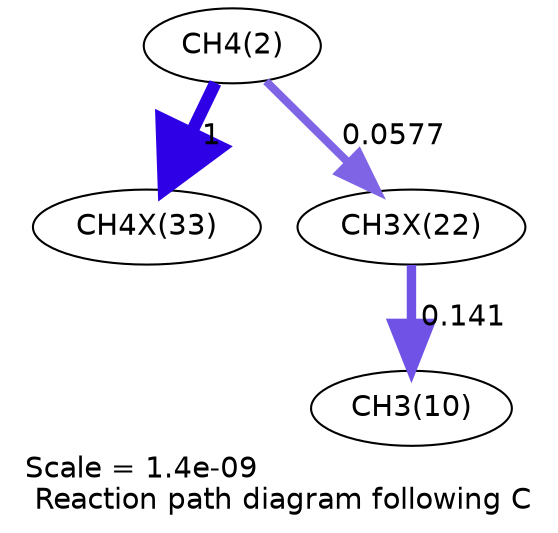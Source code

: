 digraph reaction_paths {
center=1;
s4 -> s77[fontname="Helvetica", penwidth=6, arrowsize=3, color="0.7, 1.5, 0.9"
, label=" 1"];
s4 -> s73[fontname="Helvetica", penwidth=3.85, arrowsize=1.92, color="0.7, 0.558, 0.9"
, label=" 0.0577"];
s73 -> s12[fontname="Helvetica", penwidth=4.52, arrowsize=2.26, color="0.7, 0.641, 0.9"
, label=" 0.141"];
s4 [ fontname="Helvetica", label="CH4(2)"];
s12 [ fontname="Helvetica", label="CH3(10)"];
s73 [ fontname="Helvetica", label="CH3X(22)"];
s77 [ fontname="Helvetica", label="CH4X(33)"];
 label = "Scale = 1.4e-09\l Reaction path diagram following C";
 fontname = "Helvetica";
}
